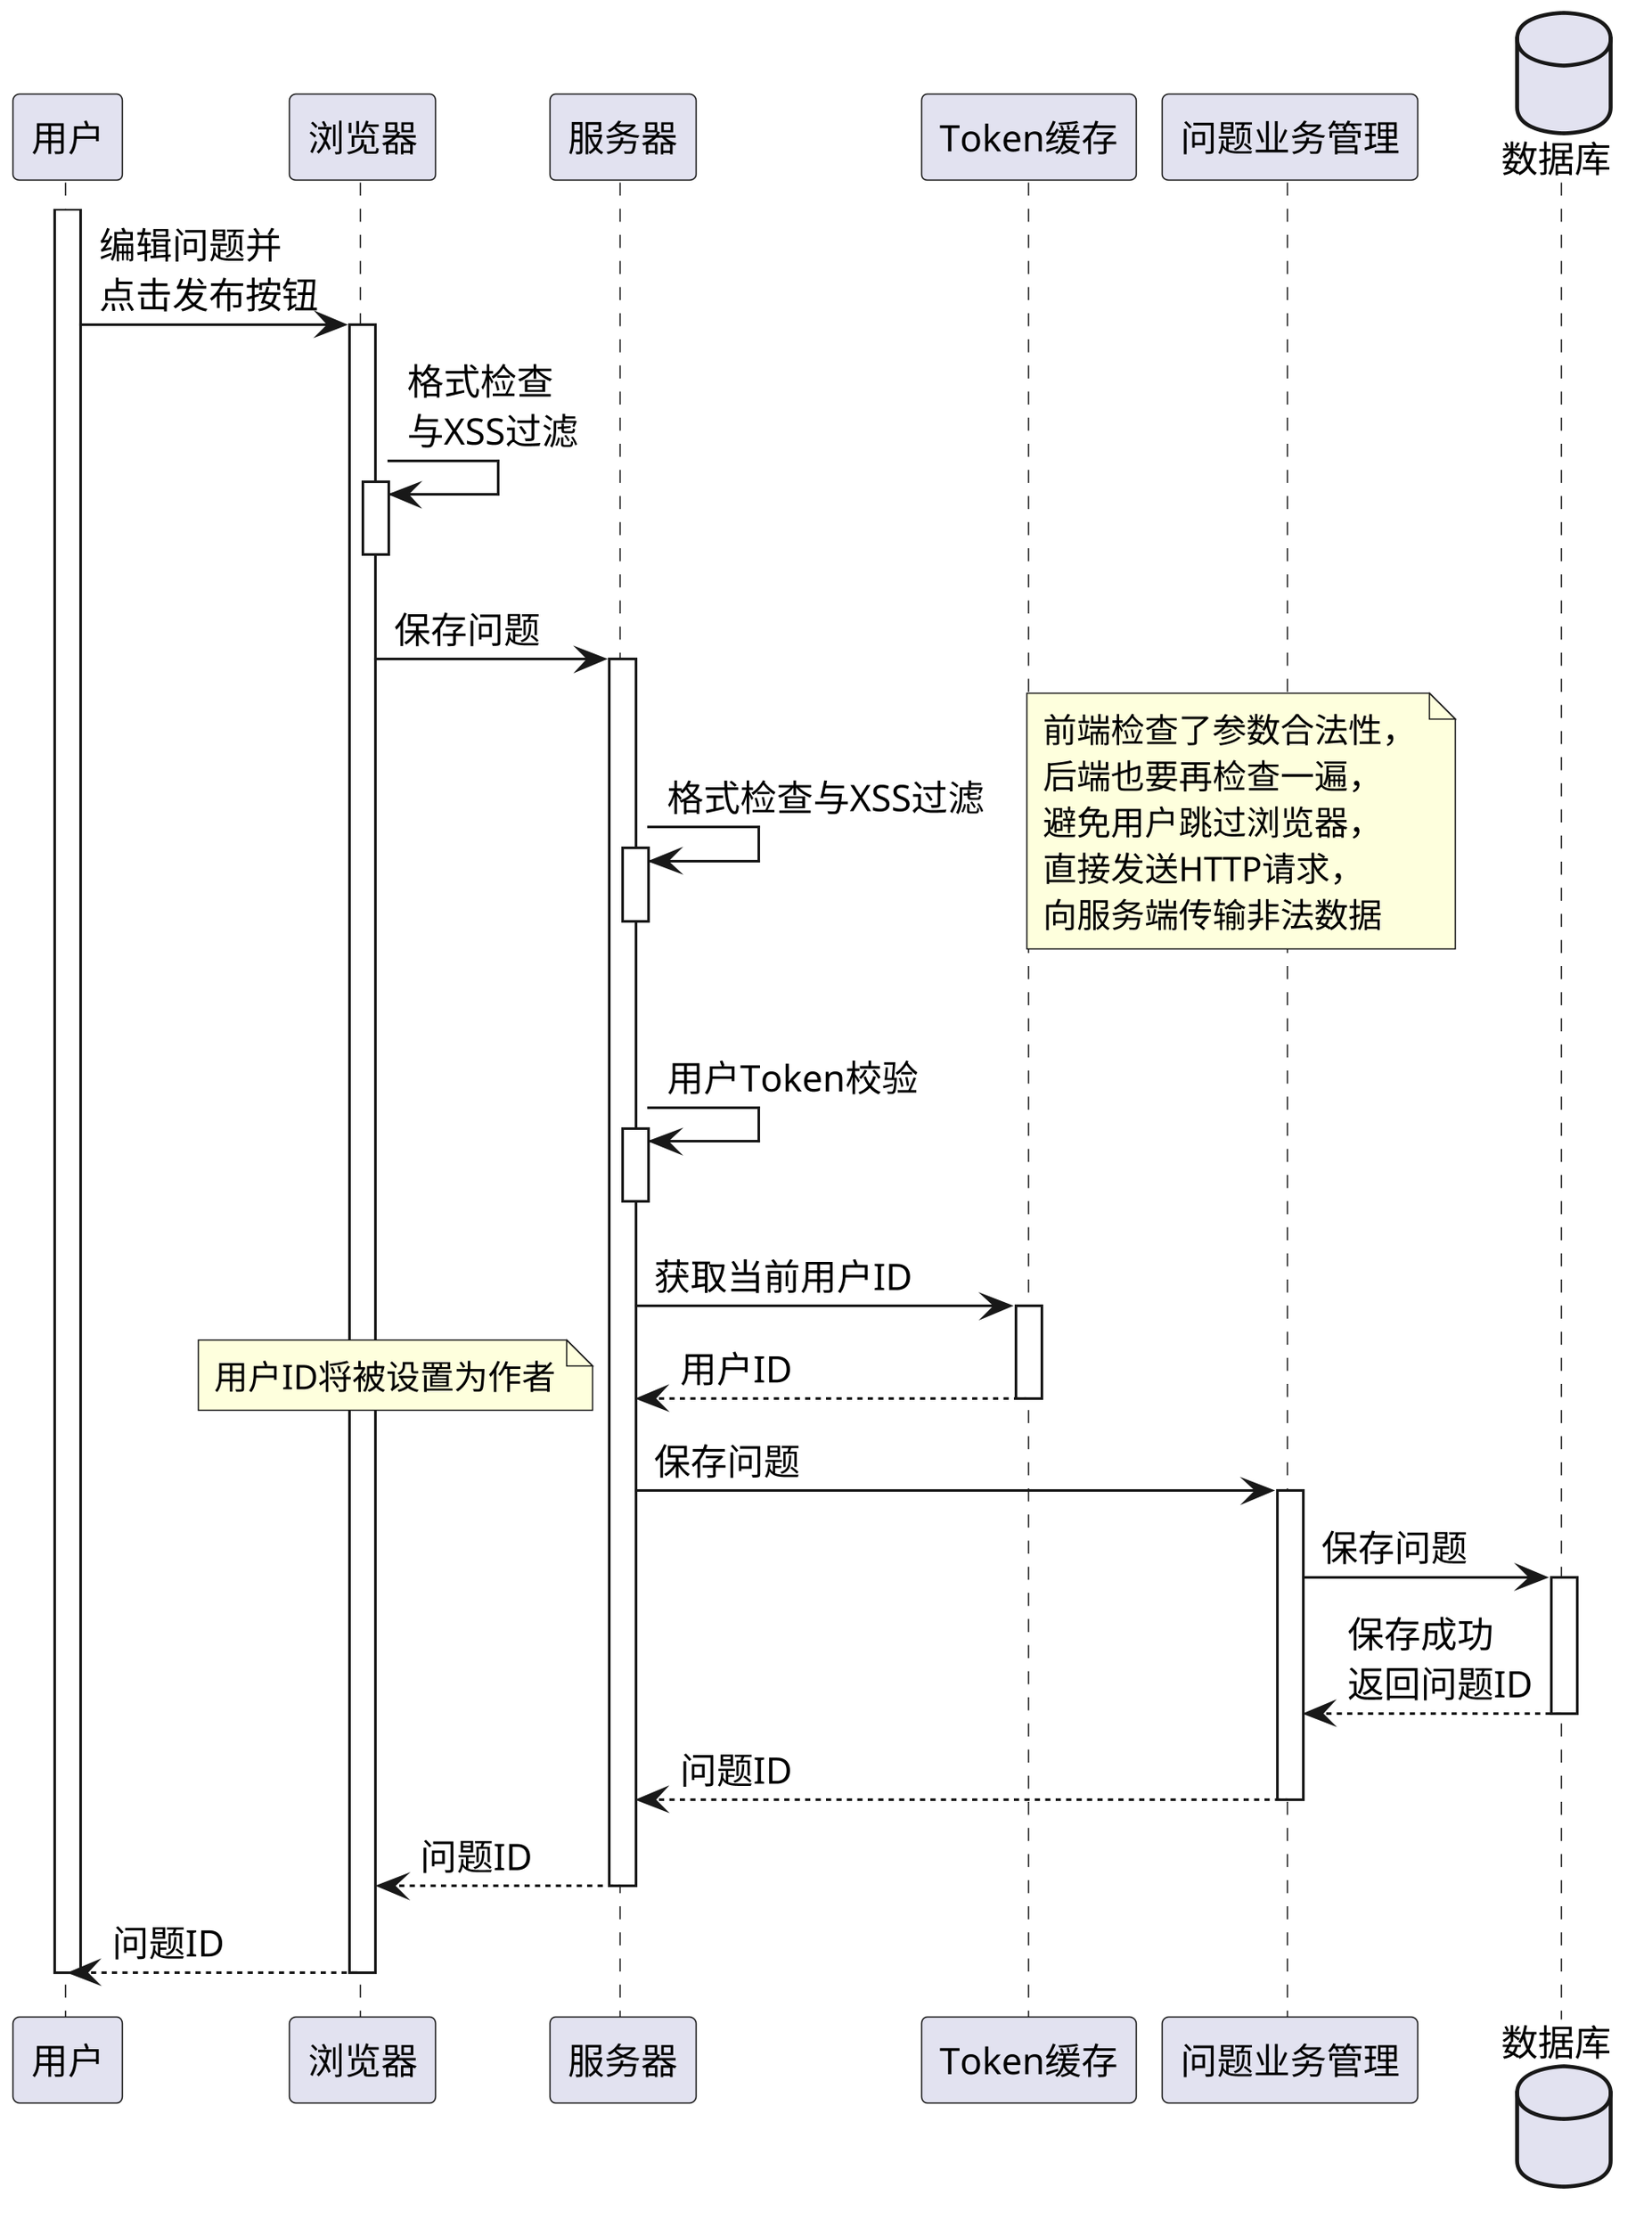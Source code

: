 @startuml
'https://plantuml.com/sequence-diagram
skinparam shadowing false
skinparam defaultFontName xfonts-wqy
skinparam dpi 300
skinparam activity  {
    DiamondFontSize 10
    ArrowFontSize 14
    FontSize 14
}

participant 用户 as User
participant 浏览器 as Browser
participant 服务器 as Server
participant Token缓存 as CurUserTokenHolder
participant 问题业务管理 as QuestionService
database 数据库 as DB

activate User
User -> Browser ++: 编辑问题并\n点击发布按钮
Browser -> Browser ++--: 格式检查\n与XSS过滤
Browser -> Server ++: 保存问题
Server -> Server ++--: 格式检查与XSS过滤
note right
前端检查了参数合法性，
后端也要再检查一遍，
避免用户跳过浏览器，
直接发送HTTP请求，
向服务端传输非法数据
end note

Server -> Server ++--: 用户Token校验
Server -> CurUserTokenHolder ++: 获取当前用户ID
return 用户ID
note left
用户ID将被设置为作者
end note
Server -> QuestionService ++: 保存问题
QuestionService -> DB ++: 保存问题
return 保存成功\n返回问题ID
return 问题ID
return 问题ID
return 问题ID

deactivate User

@enduml